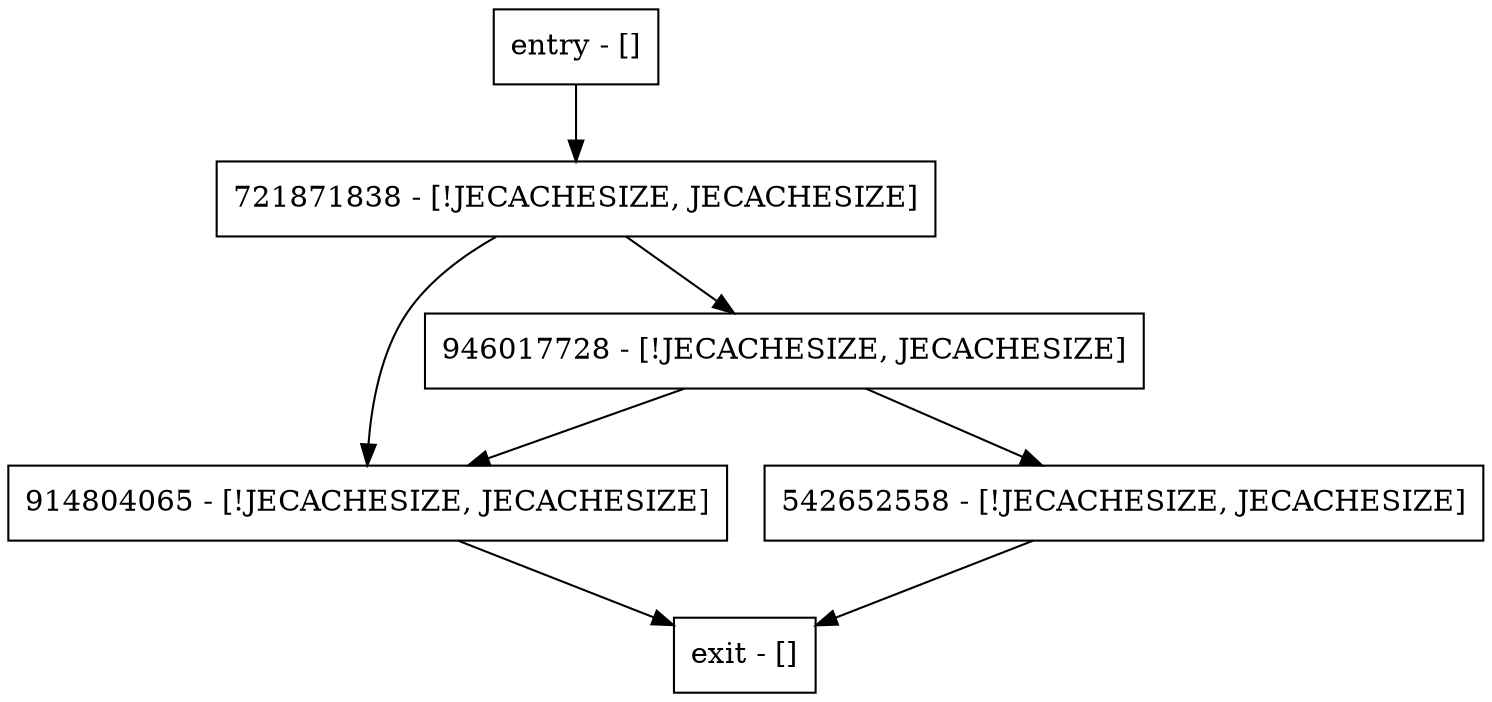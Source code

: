 digraph <init> {
node [shape=record];
entry [label="entry - []"];
exit [label="exit - []"];
914804065 [label="914804065 - [!JECACHESIZE, JECACHESIZE]"];
721871838 [label="721871838 - [!JECACHESIZE, JECACHESIZE]"];
946017728 [label="946017728 - [!JECACHESIZE, JECACHESIZE]"];
542652558 [label="542652558 - [!JECACHESIZE, JECACHESIZE]"];
entry;
exit;
entry -> 721871838;
914804065 -> exit;
721871838 -> 914804065;
721871838 -> 946017728;
946017728 -> 914804065;
946017728 -> 542652558;
542652558 -> exit;
}
